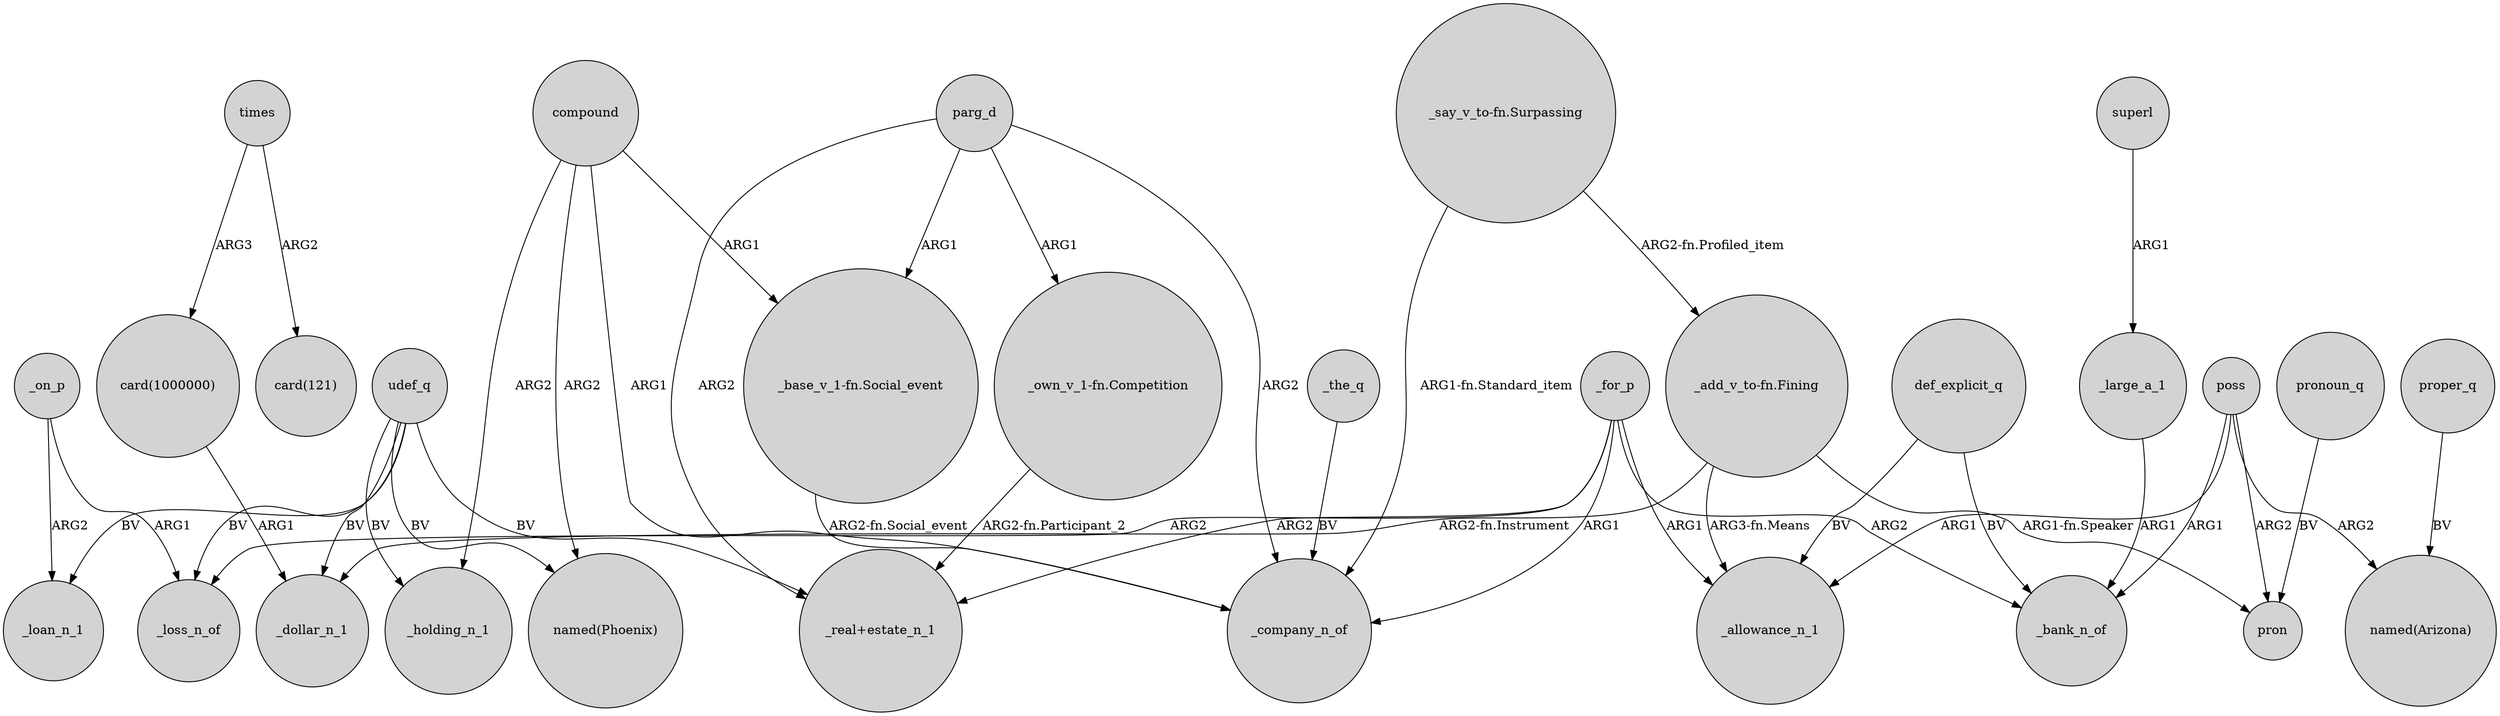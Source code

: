 digraph {
	node [shape=circle style=filled]
	times -> "card(121)" [label=ARG2]
	proper_q -> "named(Arizona)" [label=BV]
	_large_a_1 -> _bank_n_of [label=ARG1]
	def_explicit_q -> _bank_n_of [label=BV]
	parg_d -> "_own_v_1-fn.Competition" [label=ARG1]
	_on_p -> _loss_n_of [label=ARG1]
	udef_q -> _holding_n_1 [label=BV]
	"_say_v_to-fn.Surpassing" -> _company_n_of [label="ARG1-fn.Standard_item"]
	_for_p -> _bank_n_of [label=ARG2]
	udef_q -> _loan_n_1 [label=BV]
	udef_q -> "named(Phoenix)" [label=BV]
	times -> "card(1000000)" [label=ARG3]
	compound -> _company_n_of [label=ARG1]
	parg_d -> "_real+estate_n_1" [label=ARG2]
	parg_d -> _company_n_of [label=ARG2]
	_for_p -> "_real+estate_n_1" [label=ARG2]
	compound -> "named(Phoenix)" [label=ARG2]
	"_add_v_to-fn.Fining" -> _allowance_n_1 [label="ARG3-fn.Means"]
	_for_p -> _company_n_of [label=ARG1]
	"_say_v_to-fn.Surpassing" -> "_add_v_to-fn.Fining" [label="ARG2-fn.Profiled_item"]
	def_explicit_q -> _allowance_n_1 [label=BV]
	pronoun_q -> pron [label=BV]
	poss -> _bank_n_of [label=ARG1]
	poss -> pron [label=ARG2]
	compound -> _holding_n_1 [label=ARG2]
	udef_q -> _loss_n_of [label=BV]
	_on_p -> _loan_n_1 [label=ARG2]
	_for_p -> _allowance_n_1 [label=ARG1]
	udef_q -> _dollar_n_1 [label=BV]
	compound -> "_base_v_1-fn.Social_event" [label=ARG1]
	"card(1000000)" -> _dollar_n_1 [label=ARG1]
	"_add_v_to-fn.Fining" -> pron [label="ARG1-fn.Speaker"]
	parg_d -> "_base_v_1-fn.Social_event" [label=ARG1]
	_for_p -> _loss_n_of [label=ARG2]
	"_add_v_to-fn.Fining" -> _dollar_n_1 [label="ARG2-fn.Instrument"]
	poss -> _allowance_n_1 [label=ARG1]
	poss -> "named(Arizona)" [label=ARG2]
	udef_q -> "_real+estate_n_1" [label=BV]
	_the_q -> _company_n_of [label=BV]
	superl -> _large_a_1 [label=ARG1]
	"_own_v_1-fn.Competition" -> "_real+estate_n_1" [label="ARG2-fn.Participant_2"]
	"_base_v_1-fn.Social_event" -> _company_n_of [label="ARG2-fn.Social_event"]
}
